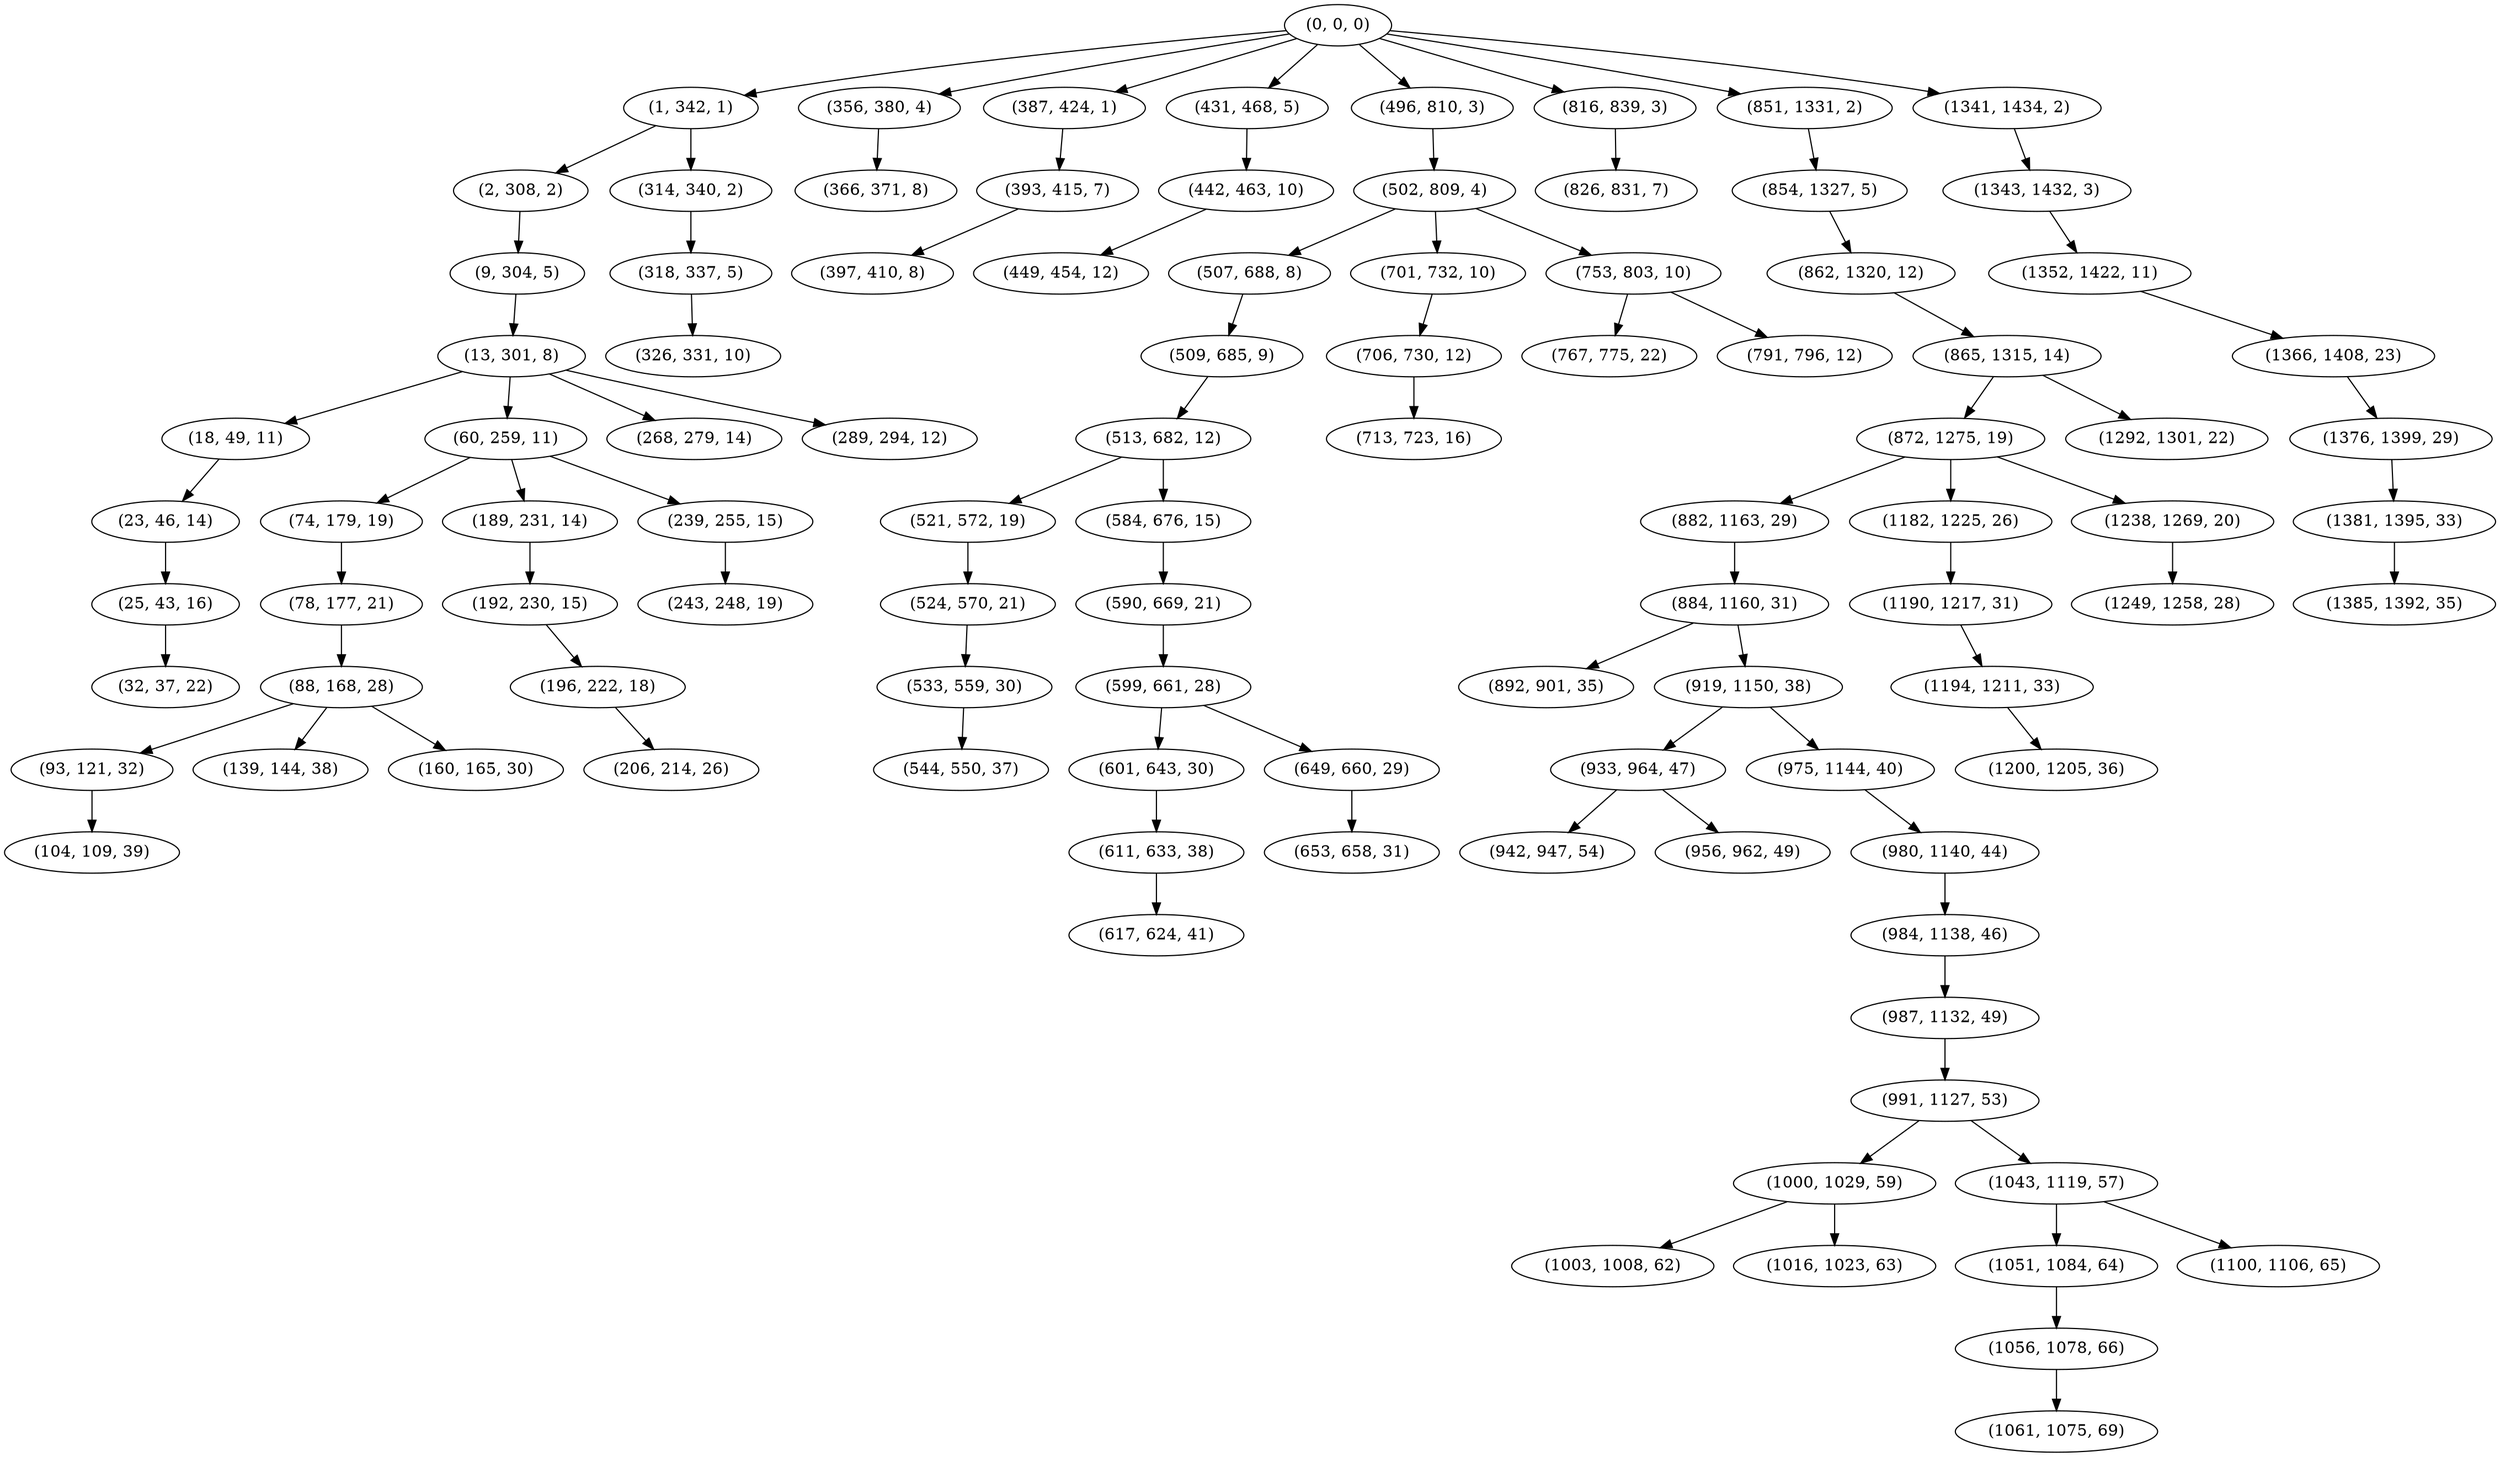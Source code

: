 digraph tree {
    "(0, 0, 0)";
    "(1, 342, 1)";
    "(2, 308, 2)";
    "(9, 304, 5)";
    "(13, 301, 8)";
    "(18, 49, 11)";
    "(23, 46, 14)";
    "(25, 43, 16)";
    "(32, 37, 22)";
    "(60, 259, 11)";
    "(74, 179, 19)";
    "(78, 177, 21)";
    "(88, 168, 28)";
    "(93, 121, 32)";
    "(104, 109, 39)";
    "(139, 144, 38)";
    "(160, 165, 30)";
    "(189, 231, 14)";
    "(192, 230, 15)";
    "(196, 222, 18)";
    "(206, 214, 26)";
    "(239, 255, 15)";
    "(243, 248, 19)";
    "(268, 279, 14)";
    "(289, 294, 12)";
    "(314, 340, 2)";
    "(318, 337, 5)";
    "(326, 331, 10)";
    "(356, 380, 4)";
    "(366, 371, 8)";
    "(387, 424, 1)";
    "(393, 415, 7)";
    "(397, 410, 8)";
    "(431, 468, 5)";
    "(442, 463, 10)";
    "(449, 454, 12)";
    "(496, 810, 3)";
    "(502, 809, 4)";
    "(507, 688, 8)";
    "(509, 685, 9)";
    "(513, 682, 12)";
    "(521, 572, 19)";
    "(524, 570, 21)";
    "(533, 559, 30)";
    "(544, 550, 37)";
    "(584, 676, 15)";
    "(590, 669, 21)";
    "(599, 661, 28)";
    "(601, 643, 30)";
    "(611, 633, 38)";
    "(617, 624, 41)";
    "(649, 660, 29)";
    "(653, 658, 31)";
    "(701, 732, 10)";
    "(706, 730, 12)";
    "(713, 723, 16)";
    "(753, 803, 10)";
    "(767, 775, 22)";
    "(791, 796, 12)";
    "(816, 839, 3)";
    "(826, 831, 7)";
    "(851, 1331, 2)";
    "(854, 1327, 5)";
    "(862, 1320, 12)";
    "(865, 1315, 14)";
    "(872, 1275, 19)";
    "(882, 1163, 29)";
    "(884, 1160, 31)";
    "(892, 901, 35)";
    "(919, 1150, 38)";
    "(933, 964, 47)";
    "(942, 947, 54)";
    "(956, 962, 49)";
    "(975, 1144, 40)";
    "(980, 1140, 44)";
    "(984, 1138, 46)";
    "(987, 1132, 49)";
    "(991, 1127, 53)";
    "(1000, 1029, 59)";
    "(1003, 1008, 62)";
    "(1016, 1023, 63)";
    "(1043, 1119, 57)";
    "(1051, 1084, 64)";
    "(1056, 1078, 66)";
    "(1061, 1075, 69)";
    "(1100, 1106, 65)";
    "(1182, 1225, 26)";
    "(1190, 1217, 31)";
    "(1194, 1211, 33)";
    "(1200, 1205, 36)";
    "(1238, 1269, 20)";
    "(1249, 1258, 28)";
    "(1292, 1301, 22)";
    "(1341, 1434, 2)";
    "(1343, 1432, 3)";
    "(1352, 1422, 11)";
    "(1366, 1408, 23)";
    "(1376, 1399, 29)";
    "(1381, 1395, 33)";
    "(1385, 1392, 35)";
    "(0, 0, 0)" -> "(1, 342, 1)";
    "(0, 0, 0)" -> "(356, 380, 4)";
    "(0, 0, 0)" -> "(387, 424, 1)";
    "(0, 0, 0)" -> "(431, 468, 5)";
    "(0, 0, 0)" -> "(496, 810, 3)";
    "(0, 0, 0)" -> "(816, 839, 3)";
    "(0, 0, 0)" -> "(851, 1331, 2)";
    "(0, 0, 0)" -> "(1341, 1434, 2)";
    "(1, 342, 1)" -> "(2, 308, 2)";
    "(1, 342, 1)" -> "(314, 340, 2)";
    "(2, 308, 2)" -> "(9, 304, 5)";
    "(9, 304, 5)" -> "(13, 301, 8)";
    "(13, 301, 8)" -> "(18, 49, 11)";
    "(13, 301, 8)" -> "(60, 259, 11)";
    "(13, 301, 8)" -> "(268, 279, 14)";
    "(13, 301, 8)" -> "(289, 294, 12)";
    "(18, 49, 11)" -> "(23, 46, 14)";
    "(23, 46, 14)" -> "(25, 43, 16)";
    "(25, 43, 16)" -> "(32, 37, 22)";
    "(60, 259, 11)" -> "(74, 179, 19)";
    "(60, 259, 11)" -> "(189, 231, 14)";
    "(60, 259, 11)" -> "(239, 255, 15)";
    "(74, 179, 19)" -> "(78, 177, 21)";
    "(78, 177, 21)" -> "(88, 168, 28)";
    "(88, 168, 28)" -> "(93, 121, 32)";
    "(88, 168, 28)" -> "(139, 144, 38)";
    "(88, 168, 28)" -> "(160, 165, 30)";
    "(93, 121, 32)" -> "(104, 109, 39)";
    "(189, 231, 14)" -> "(192, 230, 15)";
    "(192, 230, 15)" -> "(196, 222, 18)";
    "(196, 222, 18)" -> "(206, 214, 26)";
    "(239, 255, 15)" -> "(243, 248, 19)";
    "(314, 340, 2)" -> "(318, 337, 5)";
    "(318, 337, 5)" -> "(326, 331, 10)";
    "(356, 380, 4)" -> "(366, 371, 8)";
    "(387, 424, 1)" -> "(393, 415, 7)";
    "(393, 415, 7)" -> "(397, 410, 8)";
    "(431, 468, 5)" -> "(442, 463, 10)";
    "(442, 463, 10)" -> "(449, 454, 12)";
    "(496, 810, 3)" -> "(502, 809, 4)";
    "(502, 809, 4)" -> "(507, 688, 8)";
    "(502, 809, 4)" -> "(701, 732, 10)";
    "(502, 809, 4)" -> "(753, 803, 10)";
    "(507, 688, 8)" -> "(509, 685, 9)";
    "(509, 685, 9)" -> "(513, 682, 12)";
    "(513, 682, 12)" -> "(521, 572, 19)";
    "(513, 682, 12)" -> "(584, 676, 15)";
    "(521, 572, 19)" -> "(524, 570, 21)";
    "(524, 570, 21)" -> "(533, 559, 30)";
    "(533, 559, 30)" -> "(544, 550, 37)";
    "(584, 676, 15)" -> "(590, 669, 21)";
    "(590, 669, 21)" -> "(599, 661, 28)";
    "(599, 661, 28)" -> "(601, 643, 30)";
    "(599, 661, 28)" -> "(649, 660, 29)";
    "(601, 643, 30)" -> "(611, 633, 38)";
    "(611, 633, 38)" -> "(617, 624, 41)";
    "(649, 660, 29)" -> "(653, 658, 31)";
    "(701, 732, 10)" -> "(706, 730, 12)";
    "(706, 730, 12)" -> "(713, 723, 16)";
    "(753, 803, 10)" -> "(767, 775, 22)";
    "(753, 803, 10)" -> "(791, 796, 12)";
    "(816, 839, 3)" -> "(826, 831, 7)";
    "(851, 1331, 2)" -> "(854, 1327, 5)";
    "(854, 1327, 5)" -> "(862, 1320, 12)";
    "(862, 1320, 12)" -> "(865, 1315, 14)";
    "(865, 1315, 14)" -> "(872, 1275, 19)";
    "(865, 1315, 14)" -> "(1292, 1301, 22)";
    "(872, 1275, 19)" -> "(882, 1163, 29)";
    "(872, 1275, 19)" -> "(1182, 1225, 26)";
    "(872, 1275, 19)" -> "(1238, 1269, 20)";
    "(882, 1163, 29)" -> "(884, 1160, 31)";
    "(884, 1160, 31)" -> "(892, 901, 35)";
    "(884, 1160, 31)" -> "(919, 1150, 38)";
    "(919, 1150, 38)" -> "(933, 964, 47)";
    "(919, 1150, 38)" -> "(975, 1144, 40)";
    "(933, 964, 47)" -> "(942, 947, 54)";
    "(933, 964, 47)" -> "(956, 962, 49)";
    "(975, 1144, 40)" -> "(980, 1140, 44)";
    "(980, 1140, 44)" -> "(984, 1138, 46)";
    "(984, 1138, 46)" -> "(987, 1132, 49)";
    "(987, 1132, 49)" -> "(991, 1127, 53)";
    "(991, 1127, 53)" -> "(1000, 1029, 59)";
    "(991, 1127, 53)" -> "(1043, 1119, 57)";
    "(1000, 1029, 59)" -> "(1003, 1008, 62)";
    "(1000, 1029, 59)" -> "(1016, 1023, 63)";
    "(1043, 1119, 57)" -> "(1051, 1084, 64)";
    "(1043, 1119, 57)" -> "(1100, 1106, 65)";
    "(1051, 1084, 64)" -> "(1056, 1078, 66)";
    "(1056, 1078, 66)" -> "(1061, 1075, 69)";
    "(1182, 1225, 26)" -> "(1190, 1217, 31)";
    "(1190, 1217, 31)" -> "(1194, 1211, 33)";
    "(1194, 1211, 33)" -> "(1200, 1205, 36)";
    "(1238, 1269, 20)" -> "(1249, 1258, 28)";
    "(1341, 1434, 2)" -> "(1343, 1432, 3)";
    "(1343, 1432, 3)" -> "(1352, 1422, 11)";
    "(1352, 1422, 11)" -> "(1366, 1408, 23)";
    "(1366, 1408, 23)" -> "(1376, 1399, 29)";
    "(1376, 1399, 29)" -> "(1381, 1395, 33)";
    "(1381, 1395, 33)" -> "(1385, 1392, 35)";
}
